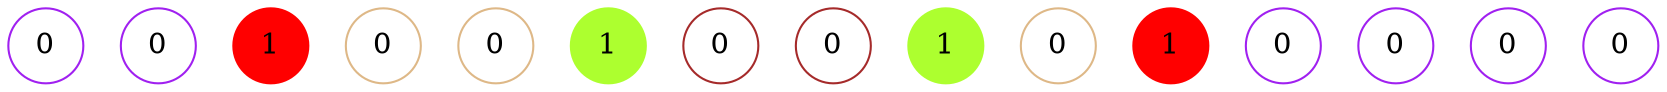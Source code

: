 graph {
  "0" [
    shape = "circle",
    label = "0",
    color = "purple",
  ];
  "1" [
    shape = "circle",
    label = "0",
    color = "purple",
  ];
  "2" [
    style = "filled",
    shape = "circle",
    label = "1",
    color = "red",
  ];
  "3" [
    shape = "circle",
    label = "0",
    color = "burlywood",
  ];
  "4" [
    shape = "circle",
    label = "0",
    color = "burlywood",
  ];
  "5" [
    style = "filled",
    shape = "circle",
    label = "1",
    color = "greenyellow",
  ];
  "6" [
    shape = "circle",
    label = "0",
    color = "brown",
  ];
  "7" [
    shape = "circle",
    label = "0",
    color = "brown",
  ];
  "8" [
    style = "filled",
    shape = "circle",
    label = "1",
    color = "greenyellow",
  ];
  "9" [
    shape = "circle",
    label = "0",
    color = "burlywood",
  ];
  "10" [
    style = "filled",
    shape = "circle",
    label = "1",
    color = "red",
  ];
  "11" [
    shape = "circle",
    label = "0",
    color = "purple",
  ];
  "12" [
    shape = "circle",
    label = "0",
    color = "purple",
  ];
  "13" [
    shape = "circle",
    label = "0",
    color = "purple",
  ];
  "14" [
    shape = "circle",
    label = "0",
    color = "purple",
  ];
}